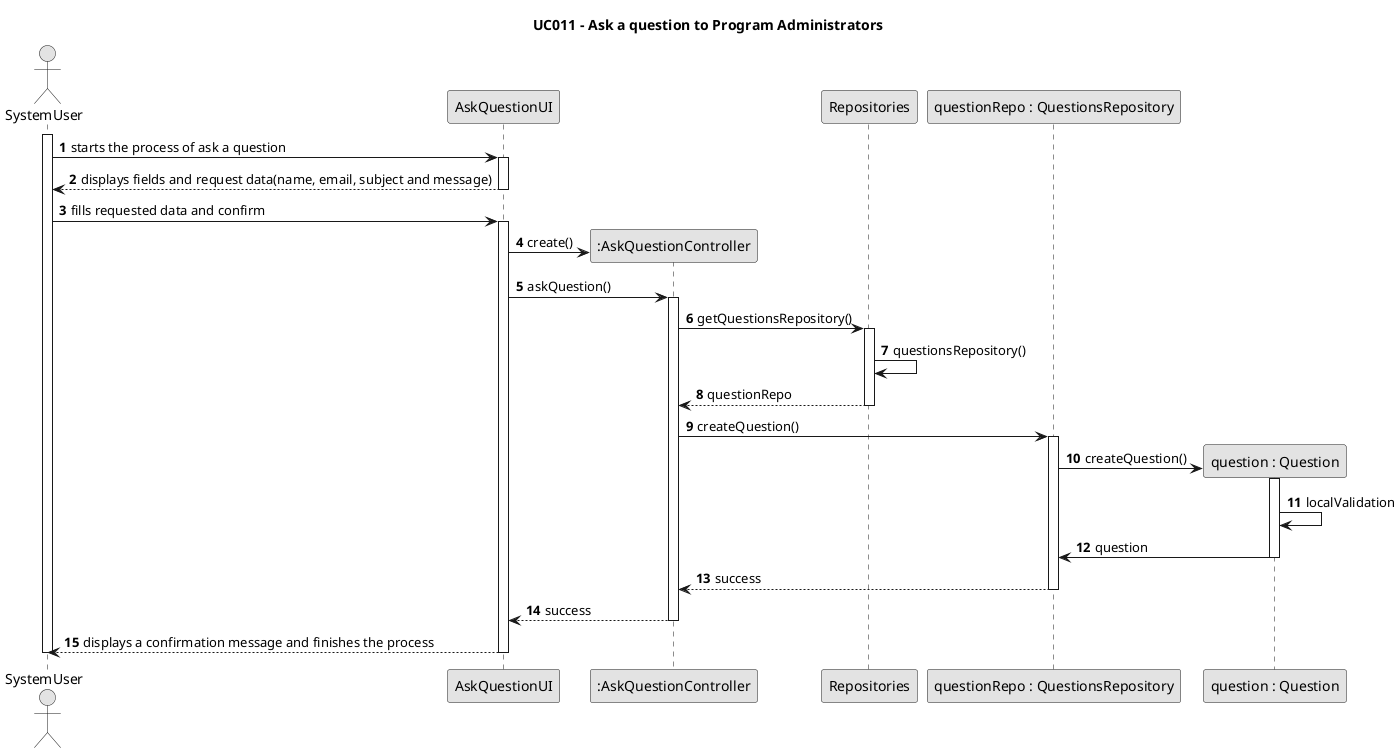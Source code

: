 @startuml
skinparam monochrome true
skinparam packageStyle rectangle
skinparam shadowing false

title UC011 - Ask a question to Program Administrators

autonumber

actor SystemUser

participant "AskQuestionUI" as ui
participant ":AskQuestionController" as ctrl
participant Repositories
participant "questionRepo : QuestionsRepository" as questionRepo
participant "question : Question" as question

activate SystemUser
    SystemUser -> ui : starts the process of ask a question
    activate ui
        ui --> SystemUser: displays fields and request data(name, email, subject and message)
    deactivate ui

    SystemUser -> ui : fills requested data and confirm
    activate ui
        ui -> ctrl** : create()
        ui -> ctrl : askQuestion()
        activate ctrl
            ctrl -> Repositories : getQuestionsRepository()
            activate Repositories
                Repositories -> Repositories : questionsRepository()
                Repositories-->ctrl : questionRepo
            deactivate Repositories
            ctrl -> questionRepo : createQuestion()
            activate questionRepo
                questionRepo -> question** : createQuestion()
                activate question
                question -> question : localValidation
                question -> questionRepo : question
                deactivate question
                questionRepo --> ctrl : success
            deactivate questionRepo
            ctrl --> ui : success
            deactivate ctrl
            ui --> SystemUser : displays a confirmation message and finishes the process
    deactivate ui
deactivate SystemUser

@enduml